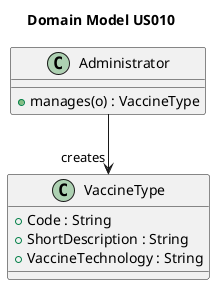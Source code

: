 @startuml

title Domain Model US010

class Administrator {
  +manages(o) : VaccineType
}

class VaccineType {
  +Code : String
  +ShortDescription : String
  +VaccineTechnology : String
}

Administrator --> "creates" VaccineType

@enduml
